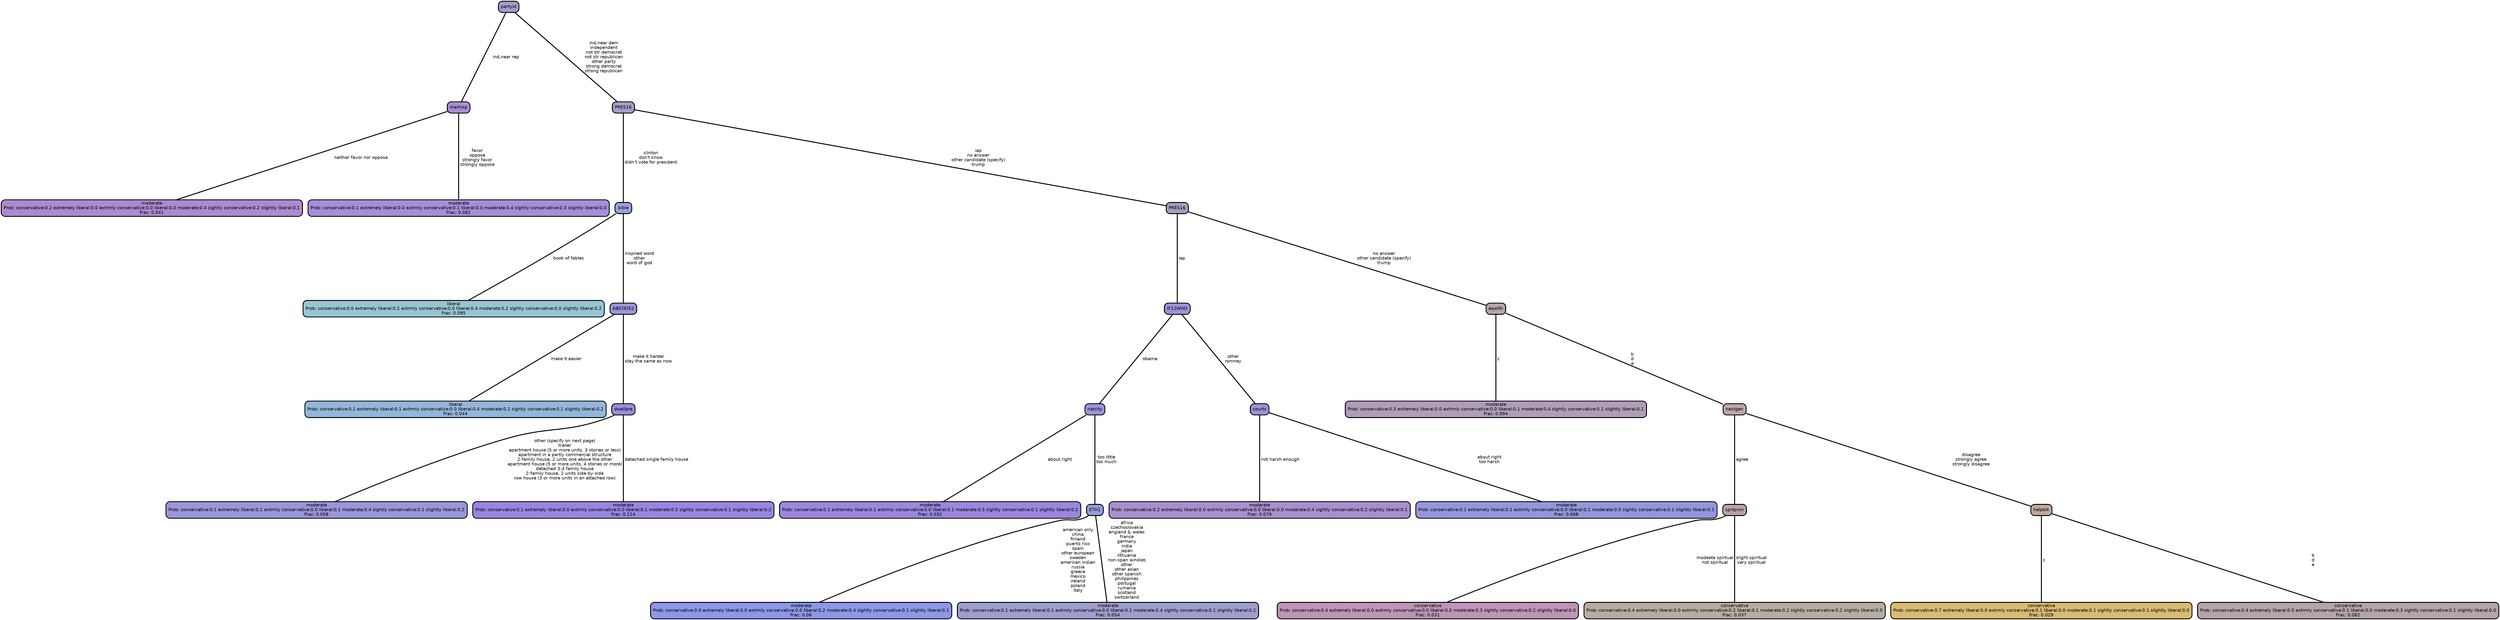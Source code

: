 graph Tree {
node [shape=box, style="filled, rounded",color="black",penwidth="3",fontcolor="black",                 fontname=helvetica] ;
graph [ranksep="0 equally", splines=straight,                 bgcolor=transparent, dpi=200] ;
edge [fontname=helvetica, color=black] ;
0 [label="moderate
Prob: conservative:0.2 extremely liberal:0.0 extrmly conservative:0.0 liberal:0.0 moderate:0.4 slghtly conservative:0.2 slightly liberal:0.1
Frac: 0.041", fillcolor="#ac8acf"] ;
1 [label="marhisp", fillcolor="#a78dd4"] ;
2 [label="moderate
Prob: conservative:0.1 extremely liberal:0.0 extrmly conservative:0.1 liberal:0.0 moderate:0.4 slghtly conservative:0.3 slightly liberal:0.0
Frac: 0.082", fillcolor="#a58ed7"] ;
3 [label="partyid", fillcolor="#a49ccc"] ;
4 [label="liberal
Prob: conservative:0.0 extremely liberal:0.2 extrmly conservative:0.0 liberal:0.4 moderate:0.2 slghtly conservative:0.0 slightly liberal:0.2
Frac: 0.095", fillcolor="#97c6d2"] ;
5 [label="bible", fillcolor="#98a3da"] ;
6 [label="liberal
Prob: conservative:0.1 extremely liberal:0.1 extrmly conservative:0.0 liberal:0.4 moderate:0.2 slghtly conservative:0.1 slightly liberal:0.2
Frac: 0.044", fillcolor="#94b6db"] ;
7 [label="ABSTATE2", fillcolor="#9893de"] ;
8 [label="moderate
Prob: conservative:0.1 extremely liberal:0.1 extrmly conservative:0.0 liberal:0.1 moderate:0.4 slghtly conservative:0.1 slightly liberal:0.2
Frac: 0.058", fillcolor="#9996da"] ;
9 [label="dwellpre", fillcolor="#998bde"] ;
10 [label="moderate
Prob: conservative:0.1 extremely liberal:0.0 extrmly conservative:0.0 liberal:0.1 moderate:0.5 slghtly conservative:0.1 slightly liberal:0.2
Frac: 0.114", fillcolor="#9985e1"] ;
11 [label="PRES16", fillcolor="#a39ecb"] ;
12 [label="moderate
Prob: conservative:0.1 extremely liberal:0.1 extrmly conservative:0.0 liberal:0.1 moderate:0.5 slghtly conservative:0.1 slightly liberal:0.2
Frac: 0.032", fillcolor="#9c86de"] ;
13 [label="natcity", fillcolor="#9797dc"] ;
14 [label="moderate
Prob: conservative:0.0 extremely liberal:0.0 extrmly conservative:0.0 liberal:0.2 moderate:0.4 slghtly conservative:0.1 slightly liberal:0.1
Frac: 0.06", fillcolor="#8e97e8"] ;
15 [label="ETH1", fillcolor="#969bdc"] ;
16 [label="moderate
Prob: conservative:0.1 extremely liberal:0.1 extrmly conservative:0.0 liberal:0.1 moderate:0.4 slghtly conservative:0.1 slightly liberal:0.2
Frac: 0.054", fillcolor="#9e9fce"] ;
17 [label="IF12WHO", fillcolor="#9b94d9"] ;
18 [label="moderate
Prob: conservative:0.2 extremely liberal:0.0 extrmly conservative:0.0 liberal:0.0 moderate:0.4 slghtly conservative:0.2 slightly liberal:0.1
Frac: 0.079", fillcolor="#a88fce"] ;
19 [label="courts", fillcolor="#9f91d5"] ;
20 [label="moderate
Prob: conservative:0.1 extremely liberal:0.1 extrmly conservative:0.0 liberal:0.1 moderate:0.5 slghtly conservative:0.1 slightly liberal:0.1
Frac: 0.068", fillcolor="#9595dd"] ;
21 [label="PRES16", fillcolor="#a99cc2"] ;
22 [label="moderate
Prob: conservative:0.3 extremely liberal:0.0 extrmly conservative:0.0 liberal:0.1 moderate:0.4 slghtly conservative:0.1 slightly liberal:0.1
Frac: 0.094", fillcolor="#b09eb9"] ;
23 [label="eqwlth", fillcolor="#b8a4ab"] ;
24 [label="conservative
Prob: conservative:0.4 extremely liberal:0.0 extrmly conservative:0.0 liberal:0.0 moderate:0.3 slghtly conservative:0.2 slightly liberal:0.0
Frac: 0.031", fillcolor="#be95b7"] ;
25 [label="sprtprsn", fillcolor="#baa2ad"] ;
26 [label="conservative
Prob: conservative:0.4 extremely liberal:0.0 extrmly conservative:0.2 liberal:0.1 moderate:0.2 slghtly conservative:0.2 slightly liberal:0.0
Frac: 0.037", fillcolor="#b7ada4"] ;
27 [label="nextgen", fillcolor="#bda7a3"] ;
28 [label="conservative
Prob: conservative:0.7 extremely liberal:0.0 extrmly conservative:0.1 liberal:0.0 moderate:0.1 slghtly conservative:0.1 slightly liberal:0.0
Frac: 0.029", fillcolor="#d9bb73"] ;
29 [label="helpblk", fillcolor="#beaa9e"] ;
30 [label="conservative
Prob: conservative:0.4 extremely liberal:0.0 extrmly conservative:0.1 liberal:0.0 moderate:0.3 slghtly conservative:0.1 slightly liberal:0.0
Frac: 0.082", fillcolor="#b5a4ad"] ;
1 -- 0 [label=" neither favor nor oppose",penwidth=3] ;
1 -- 2 [label=" favor\n oppose\n strongly favor\n strongly oppose",penwidth=3] ;
3 -- 1 [label=" ind,near rep",penwidth=3] ;
3 -- 11 [label=" ind,near dem\n independent\n not str democrat\n not str republican\n other party\n strong democrat\n strong republican",penwidth=3] ;
5 -- 4 [label=" book of fables",penwidth=3] ;
5 -- 7 [label=" inspired word\n other\n word of god",penwidth=3] ;
7 -- 6 [label=" make it easier",penwidth=3] ;
7 -- 9 [label=" make it harder\n stay the same as now",penwidth=3] ;
9 -- 8 [label=" other (specify on next page)\n trailer\n apartment house (5 or more units, 3 stories or less)\n apartment in a partly commercial structure\n 2-family house, 2 units one above the other\n apartment house (5 or more units, 4 stories or more)\n detached 3-4 family house\n 2-family house, 2 units side-by-side\n row house (3 or more units in an attached row)",penwidth=3] ;
9 -- 10 [label=" detached single family house",penwidth=3] ;
11 -- 5 [label=" clinton\n don't know\n didn't vote for president",penwidth=3] ;
11 -- 21 [label=" iap\n no answer\n other candidate (specify)\n trump",penwidth=3] ;
13 -- 12 [label=" about right",penwidth=3] ;
13 -- 15 [label=" too little\n too much",penwidth=3] ;
15 -- 14 [label=" american only\n china\n finland\n puerto rico\n spain\n other european\n sweden\n american indian\n russia\n greece\n mexico\n ireland\n poland\n italy",penwidth=3] ;
15 -- 16 [label=" africa\n czechoslovakia\n england & wales\n france\n germany\n india\n japan\n lithuania\n non-span windies\n other\n other asian\n other spanish\n philippines\n portugal\n rumania\n scotland\n switzerland",penwidth=3] ;
17 -- 13 [label=" obama",penwidth=3] ;
17 -- 19 [label=" other\n romney",penwidth=3] ;
19 -- 18 [label=" not harsh enough",penwidth=3] ;
19 -- 20 [label=" about right\n too harsh",penwidth=3] ;
21 -- 17 [label=" iap",penwidth=3] ;
21 -- 23 [label=" no answer\n other candidate (specify)\n trump",penwidth=3] ;
23 -- 22 [label=" c",penwidth=3] ;
23 -- 27 [label=" b\n d\n e",penwidth=3] ;
25 -- 24 [label=" modeate spirtual\n not spiritual",penwidth=3] ;
25 -- 26 [label=" slight spiritual\n very spiritual",penwidth=3] ;
27 -- 25 [label=" agree",penwidth=3] ;
27 -- 29 [label=" disagree\n strongly agree\n strongly disagree",penwidth=3] ;
29 -- 28 [label=" c",penwidth=3] ;
29 -- 30 [label=" b\n d\n e",penwidth=3] ;
{rank = same;}}